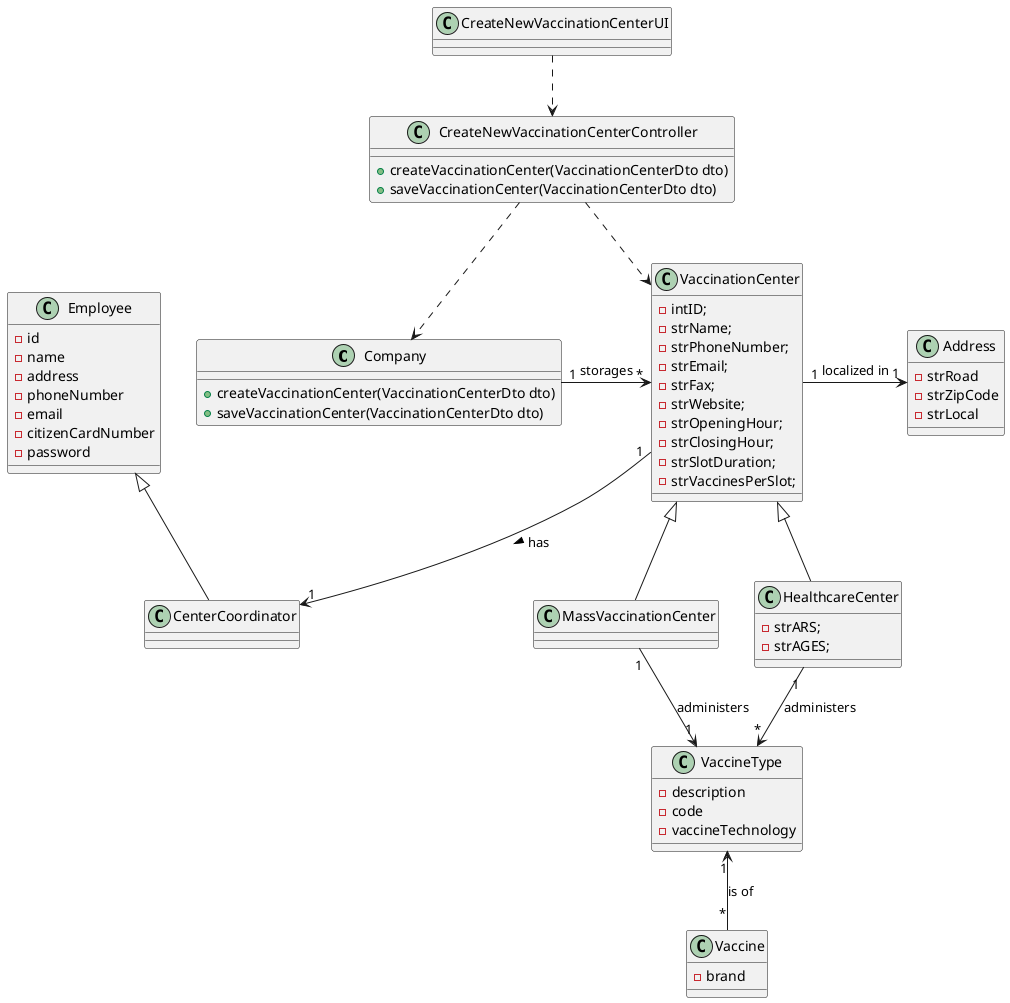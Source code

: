 @startuml
'https://plantuml.com/class-diagram
'!pragma layout smetana

class Company {
+createVaccinationCenter(VaccinationCenterDto dto)
+saveVaccinationCenter(VaccinationCenterDto dto)
}

class VaccinationCenter {
-intID;
-strName;
-strPhoneNumber;
-strEmail;
-strFax;
-strWebsite;
-strOpeningHour;
-strClosingHour;
-strSlotDuration;
-strVaccinesPerSlot;
}

class CenterCoordinator{

}

class VaccineType{
-description
-code
-vaccineTechnology
}

class Vaccine{
-brand
}

class Employee{
-id
-name
-address
-phoneNumber
-email
-citizenCardNumber
-password
}

class Address{
-strRoad
-strZipCode
-strLocal
}

class MassVaccinationCenter{
}

class HealthcareCenter{
-strARS;
-strAGES;
}

class CreateNewVaccinationCenterUI

class CreateNewVaccinationCenterController{
+createVaccinationCenter(VaccinationCenterDto dto)
+saveVaccinationCenter(VaccinationCenterDto dto)
}

CreateNewVaccinationCenterUI ..> CreateNewVaccinationCenterController
CreateNewVaccinationCenterController ..> Company
Company "1" -> "*" VaccinationCenter : storages
CreateNewVaccinationCenterController ..> VaccinationCenter
VaccinationCenter "1" --> "1" CenterCoordinator : has >
VaccinationCenter <|-- MassVaccinationCenter
VaccinationCenter <|-- HealthcareCenter
Employee <|-- CenterCoordinator
VaccinationCenter "1" -> "1" Address : localized in
MassVaccinationCenter "1" --> "1" VaccineType: administers
HealthcareCenter "1" -down-> "*" VaccineType: administers
VaccineType "1" <-down- "*" Vaccine: is of

@enduml